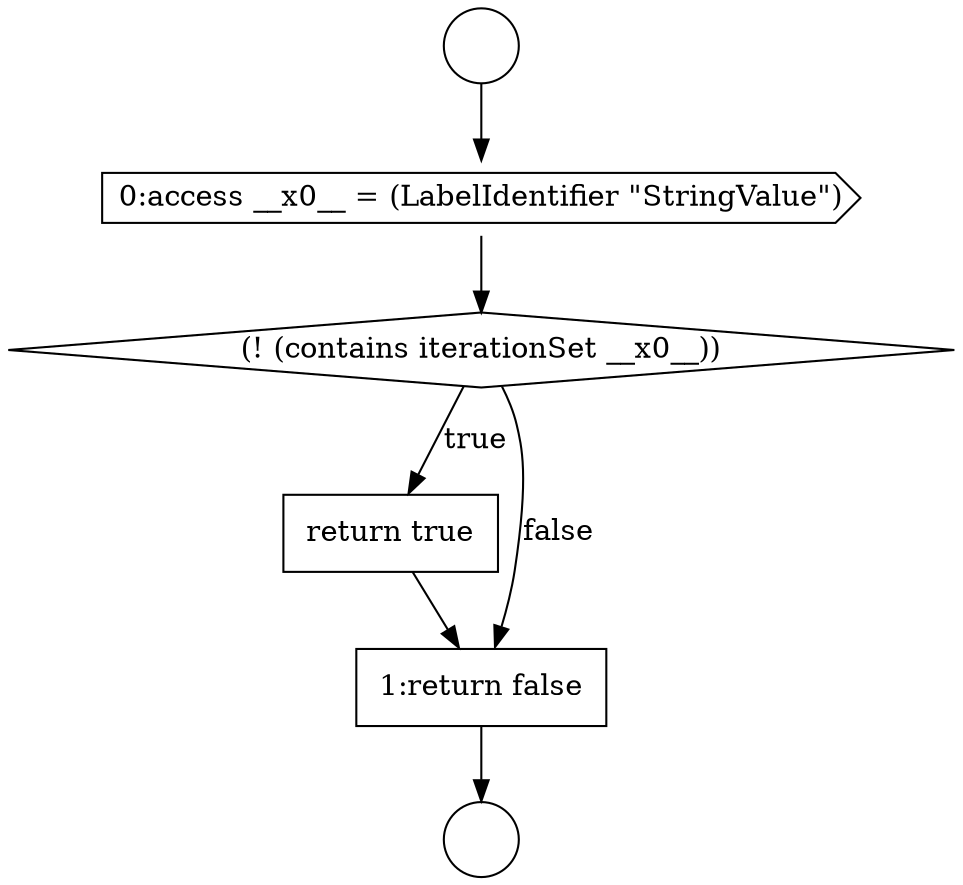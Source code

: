 digraph {
  node6754 [shape=diamond, label=<<font color="black">(! (contains iterationSet __x0__))</font>> color="black" fillcolor="white" style=filled]
  node6755 [shape=none, margin=0, label=<<font color="black">
    <table border="0" cellborder="1" cellspacing="0" cellpadding="10">
      <tr><td align="left">return true</td></tr>
    </table>
  </font>> color="black" fillcolor="white" style=filled]
  node6752 [shape=circle label=" " color="black" fillcolor="white" style=filled]
  node6756 [shape=none, margin=0, label=<<font color="black">
    <table border="0" cellborder="1" cellspacing="0" cellpadding="10">
      <tr><td align="left">1:return false</td></tr>
    </table>
  </font>> color="black" fillcolor="white" style=filled]
  node6751 [shape=circle label=" " color="black" fillcolor="white" style=filled]
  node6753 [shape=cds, label=<<font color="black">0:access __x0__ = (LabelIdentifier &quot;StringValue&quot;)</font>> color="black" fillcolor="white" style=filled]
  node6756 -> node6752 [ color="black"]
  node6755 -> node6756 [ color="black"]
  node6753 -> node6754 [ color="black"]
  node6754 -> node6755 [label=<<font color="black">true</font>> color="black"]
  node6754 -> node6756 [label=<<font color="black">false</font>> color="black"]
  node6751 -> node6753 [ color="black"]
}
